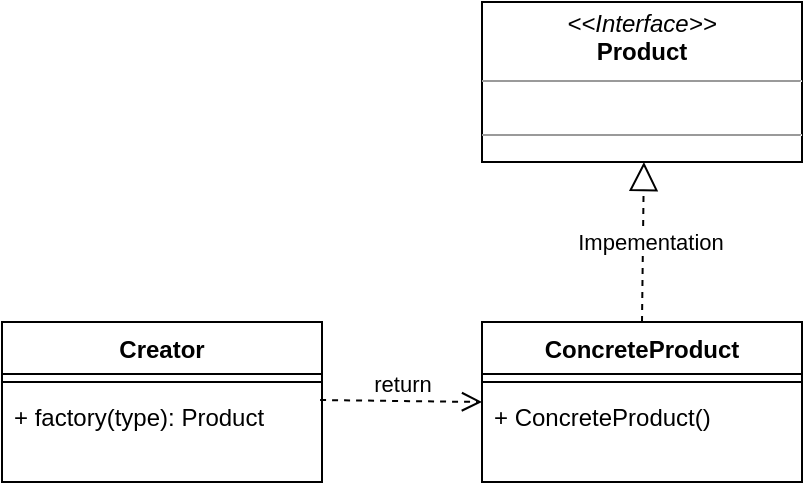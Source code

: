 <mxfile version="14.5.1" type="device"><diagram id="vMGekhmSCWgLtOSjOaJm" name="第 1 页"><mxGraphModel dx="1186" dy="697" grid="1" gridSize="10" guides="1" tooltips="1" connect="1" arrows="1" fold="1" page="1" pageScale="1" pageWidth="827" pageHeight="1169" math="0" shadow="0"><root><mxCell id="0"/><mxCell id="1" parent="0"/><mxCell id="gA9RPxOQb_WW-GbYd6aE-14" value="Creator" style="swimlane;fontStyle=1;align=center;verticalAlign=top;childLayout=stackLayout;horizontal=1;startSize=26;horizontalStack=0;resizeParent=1;resizeParentMax=0;resizeLast=0;collapsible=1;marginBottom=0;" vertex="1" parent="1"><mxGeometry x="40" y="200" width="160" height="80" as="geometry"/></mxCell><mxCell id="gA9RPxOQb_WW-GbYd6aE-16" value="" style="line;strokeWidth=1;fillColor=none;align=left;verticalAlign=middle;spacingTop=-1;spacingLeft=3;spacingRight=3;rotatable=0;labelPosition=right;points=[];portConstraint=eastwest;" vertex="1" parent="gA9RPxOQb_WW-GbYd6aE-14"><mxGeometry y="26" width="160" height="8" as="geometry"/></mxCell><mxCell id="gA9RPxOQb_WW-GbYd6aE-17" value="+ factory(type): Product" style="text;strokeColor=none;fillColor=none;align=left;verticalAlign=top;spacingLeft=4;spacingRight=4;overflow=hidden;rotatable=0;points=[[0,0.5],[1,0.5]];portConstraint=eastwest;" vertex="1" parent="gA9RPxOQb_WW-GbYd6aE-14"><mxGeometry y="34" width="160" height="46" as="geometry"/></mxCell><mxCell id="gA9RPxOQb_WW-GbYd6aE-21" value="ConcreteProduct" style="swimlane;fontStyle=1;align=center;verticalAlign=top;childLayout=stackLayout;horizontal=1;startSize=26;horizontalStack=0;resizeParent=1;resizeParentMax=0;resizeLast=0;collapsible=1;marginBottom=0;" vertex="1" parent="1"><mxGeometry x="280" y="200" width="160" height="80" as="geometry"/></mxCell><mxCell id="gA9RPxOQb_WW-GbYd6aE-22" value="" style="line;strokeWidth=1;fillColor=none;align=left;verticalAlign=middle;spacingTop=-1;spacingLeft=3;spacingRight=3;rotatable=0;labelPosition=right;points=[];portConstraint=eastwest;" vertex="1" parent="gA9RPxOQb_WW-GbYd6aE-21"><mxGeometry y="26" width="160" height="8" as="geometry"/></mxCell><mxCell id="gA9RPxOQb_WW-GbYd6aE-31" value="return" style="html=1;verticalAlign=bottom;endArrow=open;dashed=1;endSize=8;exitX=0.994;exitY=0.109;exitDx=0;exitDy=0;exitPerimeter=0;" edge="1" parent="gA9RPxOQb_WW-GbYd6aE-21" source="gA9RPxOQb_WW-GbYd6aE-17"><mxGeometry relative="1" as="geometry"><mxPoint x="-160" y="180" as="sourcePoint"/><mxPoint y="40" as="targetPoint"/></mxGeometry></mxCell><mxCell id="gA9RPxOQb_WW-GbYd6aE-23" value="+ ConcreteProduct()" style="text;strokeColor=none;fillColor=none;align=left;verticalAlign=top;spacingLeft=4;spacingRight=4;overflow=hidden;rotatable=0;points=[[0,0.5],[1,0.5]];portConstraint=eastwest;" vertex="1" parent="gA9RPxOQb_WW-GbYd6aE-21"><mxGeometry y="34" width="160" height="46" as="geometry"/></mxCell><mxCell id="gA9RPxOQb_WW-GbYd6aE-28" value="" style="endArrow=block;dashed=1;endFill=0;endSize=12;html=1;entryX=0.506;entryY=1;entryDx=0;entryDy=0;entryPerimeter=0;exitX=0.5;exitY=0;exitDx=0;exitDy=0;" edge="1" parent="1" source="gA9RPxOQb_WW-GbYd6aE-21"><mxGeometry width="160" relative="1" as="geometry"><mxPoint x="250" y="390" as="sourcePoint"/><mxPoint x="360.96" y="120" as="targetPoint"/></mxGeometry></mxCell><mxCell id="gA9RPxOQb_WW-GbYd6aE-30" value="Impementation" style="edgeLabel;html=1;align=center;verticalAlign=middle;resizable=0;points=[];" vertex="1" connectable="0" parent="gA9RPxOQb_WW-GbYd6aE-28"><mxGeometry x="0.001" y="-3" relative="1" as="geometry"><mxPoint as="offset"/></mxGeometry></mxCell><mxCell id="gA9RPxOQb_WW-GbYd6aE-32" value="&lt;p style=&quot;margin: 0px ; margin-top: 4px ; text-align: center&quot;&gt;&lt;i&gt;&amp;lt;&amp;lt;Interface&amp;gt;&amp;gt;&lt;/i&gt;&lt;br&gt;&lt;b&gt;Product&lt;/b&gt;&lt;/p&gt;&lt;hr size=&quot;1&quot;&gt;&lt;p style=&quot;margin: 0px ; margin-left: 4px&quot;&gt;&lt;br&gt;&lt;/p&gt;&lt;hr size=&quot;1&quot;&gt;&lt;p style=&quot;margin: 0px ; margin-left: 4px&quot;&gt;&lt;br&gt;&lt;/p&gt;" style="verticalAlign=top;align=left;overflow=fill;fontSize=12;fontFamily=Helvetica;html=1;" vertex="1" parent="1"><mxGeometry x="280" y="40" width="160" height="80" as="geometry"/></mxCell></root></mxGraphModel></diagram></mxfile>